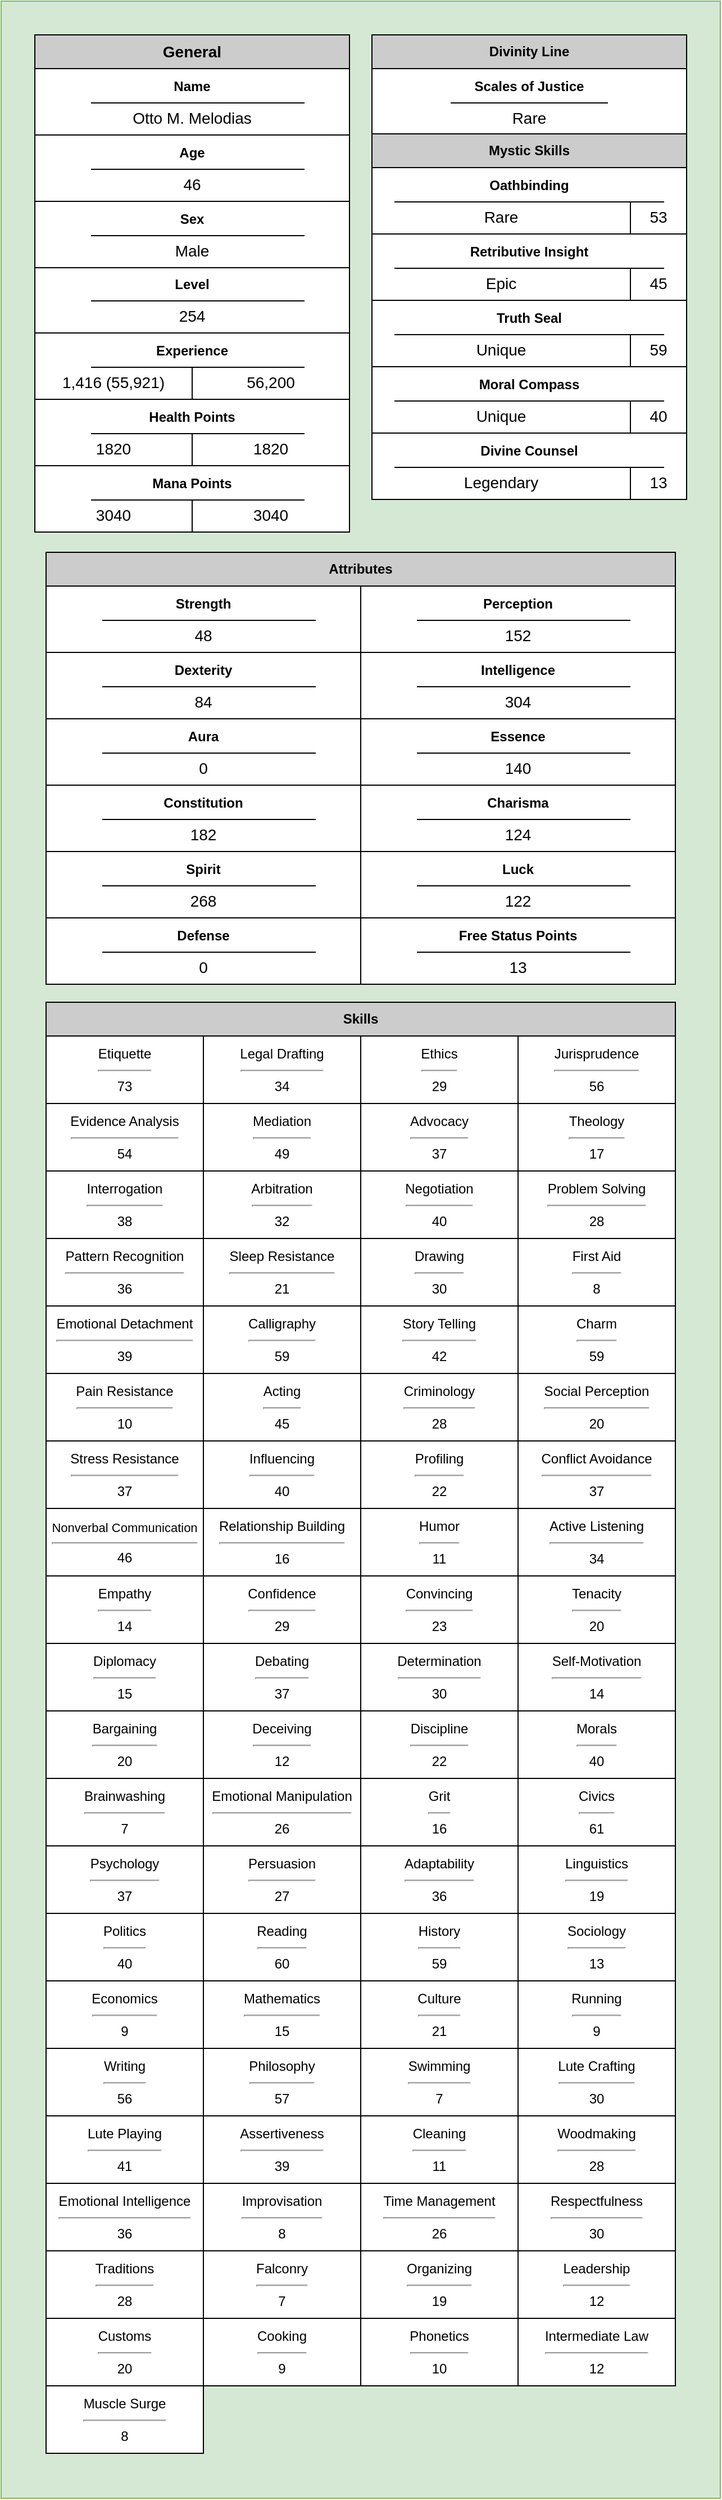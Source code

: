 <mxfile>
    <diagram name="Chapter_197_Otto" id="vyDlKF1bLINm5wJuJQlG">
        <mxGraphModel dx="808" dy="614" grid="1" gridSize="10" guides="1" tooltips="1" connect="1" arrows="1" fold="1" page="1" pageScale="1" pageWidth="827" pageHeight="1169" background="none" math="0" shadow="0">
            <root>
                <mxCell id="0"/>
                <mxCell id="1" parent="0"/>
                <mxCell id="cvKSAtzWg2OH9WG14mFE-227" value="" style="rounded=0;whiteSpace=wrap;html=1;fillColor=#FFFFFF;strokeColor=#82b366;" parent="1" vertex="1">
                    <mxGeometry x="40" y="40" width="640" height="2220" as="geometry"/>
                </mxCell>
                <mxCell id="7pUMp-ePgJumYKTbxFki-1" value="" style="rounded=0;whiteSpace=wrap;html=1;fillColor=#d5e8d4;strokeColor=#82b366;" parent="1" vertex="1">
                    <mxGeometry x="40" y="40" width="640" height="2220" as="geometry"/>
                </mxCell>
                <mxCell id="7pUMp-ePgJumYKTbxFki-2" value="&lt;b&gt;&lt;font style=&quot;font-size: 14px;&quot; color=&quot;#000000&quot;&gt;General&lt;/font&gt;&lt;/b&gt;" style="rounded=1;whiteSpace=wrap;html=1;fillColor=#CCCCCC;strokeColor=#000000;arcSize=0;" parent="1" vertex="1">
                    <mxGeometry x="70" y="70" width="280" height="30" as="geometry"/>
                </mxCell>
                <mxCell id="7pUMp-ePgJumYKTbxFki-8" value="&lt;b&gt;Attributes&lt;/b&gt;" style="rounded=1;whiteSpace=wrap;html=1;fillColor=#CCCCCC;strokeColor=#000000;fontColor=#000000;arcSize=0;" parent="1" vertex="1">
                    <mxGeometry x="80" y="530" width="560" height="30" as="geometry"/>
                </mxCell>
                <mxCell id="cvKSAtzWg2OH9WG14mFE-49" value="&lt;b&gt;&lt;font color=&quot;#000000&quot;&gt;Divinity Line&lt;/font&gt;&lt;/b&gt;" style="rounded=1;whiteSpace=wrap;html=1;fillColor=#CCCCCC;strokeColor=#000000;arcSize=0;" parent="1" vertex="1">
                    <mxGeometry x="370" y="70" width="280" height="30" as="geometry"/>
                </mxCell>
                <mxCell id="cvKSAtzWg2OH9WG14mFE-122" value="&lt;font style=&quot;font-size: 14px;&quot; color=&quot;#000000&quot;&gt;Otto M. Melodias&lt;/font&gt;" style="shape=partialRectangle;whiteSpace=wrap;html=1;bottom=1;right=1;left=1;top=0;fillColor=#FFFFFF;routingCenterX=-0.5;shadow=0;comic=0;strokeColor=#000000;fontSize=17;" parent="1" vertex="1">
                    <mxGeometry x="70" y="129" width="280" height="30" as="geometry"/>
                </mxCell>
                <mxCell id="cvKSAtzWg2OH9WG14mFE-123" value="&lt;font size=&quot;1&quot; style=&quot;&quot; color=&quot;#000000&quot;&gt;&lt;b style=&quot;font-size: 12px;&quot;&gt;Name&lt;/b&gt;&lt;/font&gt;" style="shape=partialRectangle;whiteSpace=wrap;html=1;bottom=1;right=1;left=1;top=0;fillColor=#FFFFFF;routingCenterX=-0.5;shadow=0;comic=0;strokeColor=#000000;fontSize=17;direction=west;" parent="1" vertex="1">
                    <mxGeometry x="70" y="100" width="280" height="30" as="geometry"/>
                </mxCell>
                <mxCell id="cvKSAtzWg2OH9WG14mFE-124" value="" style="line;strokeWidth=1;html=1;shadow=0;comic=0;strokeColor=#000000;fontSize=17;fillColor=#FFFFFF;" parent="1" vertex="1">
                    <mxGeometry x="120" y="130" width="190" height="1" as="geometry"/>
                </mxCell>
                <mxCell id="cvKSAtzWg2OH9WG14mFE-125" value="&lt;font style=&quot;font-size: 14px;&quot; color=&quot;#000000&quot;&gt;Rare&lt;/font&gt;" style="shape=partialRectangle;whiteSpace=wrap;html=1;bottom=1;right=1;left=1;top=0;fillColor=#FFFFFF;routingCenterX=-0.5;shadow=0;comic=0;strokeColor=#000000;fontSize=17;" parent="1" vertex="1">
                    <mxGeometry x="370" y="129" width="280" height="30" as="geometry"/>
                </mxCell>
                <mxCell id="cvKSAtzWg2OH9WG14mFE-126" value="&lt;font size=&quot;1&quot; style=&quot;&quot; color=&quot;#000000&quot;&gt;&lt;b style=&quot;font-size: 12px;&quot;&gt;Scales of Justice&lt;/b&gt;&lt;/font&gt;" style="shape=partialRectangle;whiteSpace=wrap;html=1;bottom=1;right=1;left=1;top=0;fillColor=#FFFFFF;routingCenterX=-0.5;shadow=0;comic=0;strokeColor=#000000;fontSize=17;direction=west;" parent="1" vertex="1">
                    <mxGeometry x="370" y="100" width="280" height="30" as="geometry"/>
                </mxCell>
                <mxCell id="cvKSAtzWg2OH9WG14mFE-127" value="" style="line;strokeWidth=1;html=1;shadow=0;comic=0;strokeColor=#000000;fontSize=17;fillColor=#FFFFFF;" parent="1" vertex="1">
                    <mxGeometry x="440" y="130" width="140" height="1" as="geometry"/>
                </mxCell>
                <mxCell id="cvKSAtzWg2OH9WG14mFE-128" value="&lt;font style=&quot;font-size: 14px;&quot; color=&quot;#000000&quot;&gt;254&lt;/font&gt;" style="shape=partialRectangle;whiteSpace=wrap;html=1;bottom=1;right=1;left=1;top=0;fillColor=#FFFFFF;routingCenterX=-0.5;shadow=0;comic=0;strokeColor=#000000;fontSize=17;" parent="1" vertex="1">
                    <mxGeometry x="70" y="305" width="280" height="30" as="geometry"/>
                </mxCell>
                <mxCell id="cvKSAtzWg2OH9WG14mFE-129" value="&lt;font size=&quot;1&quot; style=&quot;&quot; color=&quot;#000000&quot;&gt;&lt;b style=&quot;font-size: 12px;&quot;&gt;Level&lt;/b&gt;&lt;/font&gt;" style="shape=partialRectangle;whiteSpace=wrap;html=1;bottom=1;right=1;left=1;top=0;fillColor=#FFFFFF;routingCenterX=-0.5;shadow=0;comic=0;strokeColor=#000000;fontSize=17;direction=west;" parent="1" vertex="1">
                    <mxGeometry x="70" y="276" width="280" height="30" as="geometry"/>
                </mxCell>
                <mxCell id="cvKSAtzWg2OH9WG14mFE-130" value="" style="line;strokeWidth=1;html=1;shadow=0;comic=0;strokeColor=#000000;fontSize=17;fillColor=#FFFFFF;" parent="1" vertex="1">
                    <mxGeometry x="120" y="306" width="190" height="1" as="geometry"/>
                </mxCell>
                <mxCell id="cvKSAtzWg2OH9WG14mFE-136" value="56,200" style="shape=partialRectangle;whiteSpace=wrap;html=1;bottom=1;right=1;left=1;top=0;fillColor=#FFFFFF;routingCenterX=-0.5;shadow=0;comic=0;strokeColor=#000000;strokeWidth=1;fontSize=14;fontColor=#000000;" parent="1" vertex="1">
                    <mxGeometry x="210" y="364" width="140" height="30" as="geometry"/>
                </mxCell>
                <mxCell id="cvKSAtzWg2OH9WG14mFE-137" value="1,416 (55,921)" style="shape=partialRectangle;whiteSpace=wrap;html=1;bottom=1;right=1;left=1;top=0;fillColor=#FFFFFF;routingCenterX=-0.5;shadow=0;comic=0;strokeColor=#000000;strokeWidth=1;fontSize=14;fontColor=#000000;" parent="1" vertex="1">
                    <mxGeometry x="70" y="364" width="140" height="30" as="geometry"/>
                </mxCell>
                <mxCell id="cvKSAtzWg2OH9WG14mFE-133" value="" style="line;strokeWidth=1;html=1;shadow=0;comic=0;strokeColor=#000000;fontSize=17;fillColor=#FFFFFF;" parent="1" vertex="1">
                    <mxGeometry x="120" y="365" width="190" height="1" as="geometry"/>
                </mxCell>
                <mxCell id="cvKSAtzWg2OH9WG14mFE-132" value="&lt;font size=&quot;1&quot; style=&quot;&quot; color=&quot;#000000&quot;&gt;&lt;b style=&quot;font-size: 12px;&quot;&gt;Experience&lt;/b&gt;&lt;/font&gt;" style="shape=partialRectangle;whiteSpace=wrap;html=1;bottom=1;right=1;left=1;top=0;fillColor=#FFFFFF;routingCenterX=-0.5;shadow=0;comic=0;strokeColor=#000000;fontSize=17;direction=west;" parent="1" vertex="1">
                    <mxGeometry x="70" y="335" width="280" height="30" as="geometry"/>
                </mxCell>
                <mxCell id="cvKSAtzWg2OH9WG14mFE-139" value="1820" style="shape=partialRectangle;whiteSpace=wrap;html=1;bottom=1;right=1;left=1;top=0;fillColor=#FFFFFF;routingCenterX=-0.5;shadow=0;comic=0;strokeColor=#000000;strokeWidth=1;fontSize=14;fontColor=#000000;" parent="1" vertex="1">
                    <mxGeometry x="210" y="423" width="140" height="30" as="geometry"/>
                </mxCell>
                <mxCell id="cvKSAtzWg2OH9WG14mFE-140" value="1820" style="shape=partialRectangle;whiteSpace=wrap;html=1;bottom=1;right=1;left=1;top=0;fillColor=#FFFFFF;routingCenterX=-0.5;shadow=0;comic=0;strokeColor=#000000;strokeWidth=1;fontSize=14;fontColor=#000000;" parent="1" vertex="1">
                    <mxGeometry x="70" y="423" width="140" height="30" as="geometry"/>
                </mxCell>
                <mxCell id="cvKSAtzWg2OH9WG14mFE-141" value="" style="line;strokeWidth=1;html=1;shadow=0;comic=0;strokeColor=#000000;fontSize=17;fillColor=#FFFFFF;" parent="1" vertex="1">
                    <mxGeometry x="120" y="424" width="190" height="1" as="geometry"/>
                </mxCell>
                <mxCell id="cvKSAtzWg2OH9WG14mFE-142" value="&lt;font size=&quot;1&quot; style=&quot;&quot; color=&quot;#000000&quot;&gt;&lt;b style=&quot;font-size: 12px;&quot;&gt;Health Points&lt;/b&gt;&lt;/font&gt;" style="shape=partialRectangle;whiteSpace=wrap;html=1;bottom=1;right=1;left=1;top=0;fillColor=#FFFFFF;routingCenterX=-0.5;shadow=0;comic=0;strokeColor=#000000;fontSize=17;direction=west;" parent="1" vertex="1">
                    <mxGeometry x="70" y="394" width="280" height="30" as="geometry"/>
                </mxCell>
                <mxCell id="cvKSAtzWg2OH9WG14mFE-143" value="3040" style="shape=partialRectangle;whiteSpace=wrap;html=1;bottom=1;right=1;left=1;top=0;fillColor=#FFFFFF;routingCenterX=-0.5;shadow=0;comic=0;strokeColor=#000000;strokeWidth=1;fontSize=14;fontColor=#000000;" parent="1" vertex="1">
                    <mxGeometry x="210" y="482" width="140" height="30" as="geometry"/>
                </mxCell>
                <mxCell id="cvKSAtzWg2OH9WG14mFE-144" value="3040" style="shape=partialRectangle;whiteSpace=wrap;html=1;bottom=1;right=1;left=1;top=0;fillColor=#FFFFFF;routingCenterX=-0.5;shadow=0;comic=0;strokeColor=#000000;strokeWidth=1;fontSize=14;fontColor=#000000;" parent="1" vertex="1">
                    <mxGeometry x="70" y="482" width="140" height="30" as="geometry"/>
                </mxCell>
                <mxCell id="cvKSAtzWg2OH9WG14mFE-145" value="" style="line;strokeWidth=1;html=1;shadow=0;comic=0;strokeColor=#000000;fontSize=17;fillColor=#FFFFFF;" parent="1" vertex="1">
                    <mxGeometry x="120" y="483" width="190" height="1" as="geometry"/>
                </mxCell>
                <mxCell id="cvKSAtzWg2OH9WG14mFE-146" value="&lt;font size=&quot;1&quot; style=&quot;&quot; color=&quot;#000000&quot;&gt;&lt;b style=&quot;font-size: 12px;&quot;&gt;Mana Points&lt;/b&gt;&lt;/font&gt;" style="shape=partialRectangle;whiteSpace=wrap;html=1;bottom=1;right=1;left=1;top=0;fillColor=#FFFFFF;routingCenterX=-0.5;shadow=0;comic=0;strokeColor=#000000;fontSize=17;direction=west;" parent="1" vertex="1">
                    <mxGeometry x="70" y="453" width="280" height="30" as="geometry"/>
                </mxCell>
                <mxCell id="cvKSAtzWg2OH9WG14mFE-147" value="53" style="shape=partialRectangle;whiteSpace=wrap;html=1;bottom=1;right=1;left=1;top=0;fillColor=#FFFFFF;routingCenterX=-0.5;shadow=0;comic=0;strokeColor=#000000;strokeWidth=1;fontSize=14;fontColor=#000000;" parent="1" vertex="1">
                    <mxGeometry x="600" y="217" width="50" height="30" as="geometry"/>
                </mxCell>
                <mxCell id="cvKSAtzWg2OH9WG14mFE-148" value="Rare" style="shape=partialRectangle;whiteSpace=wrap;html=1;bottom=1;right=1;left=1;top=0;fillColor=#FFFFFF;routingCenterX=-0.5;shadow=0;comic=0;strokeColor=#000000;strokeWidth=1;fontSize=14;fontColor=#000000;" parent="1" vertex="1">
                    <mxGeometry x="370" y="217" width="230" height="30" as="geometry"/>
                </mxCell>
                <mxCell id="cvKSAtzWg2OH9WG14mFE-150" value="&lt;font size=&quot;1&quot; style=&quot;&quot; color=&quot;#000000&quot;&gt;&lt;b style=&quot;font-size: 12px;&quot;&gt;Oathbinding&lt;/b&gt;&lt;/font&gt;" style="shape=partialRectangle;whiteSpace=wrap;html=1;bottom=1;right=1;left=1;top=0;fillColor=#FFFFFF;routingCenterX=-0.5;shadow=0;comic=0;strokeColor=#000000;fontSize=17;direction=west;" parent="1" vertex="1">
                    <mxGeometry x="370" y="188" width="280" height="30" as="geometry"/>
                </mxCell>
                <mxCell id="cvKSAtzWg2OH9WG14mFE-149" value="" style="line;strokeWidth=1;html=1;shadow=0;comic=0;strokeColor=#000000;fontSize=17;fillColor=#FFFFFF;" parent="1" vertex="1">
                    <mxGeometry x="390" y="218" width="240" height="1" as="geometry"/>
                </mxCell>
                <mxCell id="cvKSAtzWg2OH9WG14mFE-152" value="45" style="shape=partialRectangle;whiteSpace=wrap;html=1;bottom=1;right=1;left=1;top=0;fillColor=#FFFFFF;routingCenterX=-0.5;shadow=0;comic=0;strokeColor=#000000;strokeWidth=1;fontSize=14;fontColor=#000000;" parent="1" vertex="1">
                    <mxGeometry x="600" y="276" width="50" height="30" as="geometry"/>
                </mxCell>
                <mxCell id="cvKSAtzWg2OH9WG14mFE-153" value="Epic" style="shape=partialRectangle;whiteSpace=wrap;html=1;bottom=1;right=1;left=1;top=0;fillColor=#FFFFFF;routingCenterX=-0.5;shadow=0;comic=0;strokeColor=#000000;strokeWidth=1;fontSize=14;fontColor=#000000;" parent="1" vertex="1">
                    <mxGeometry x="370" y="276" width="230" height="30" as="geometry"/>
                </mxCell>
                <mxCell id="cvKSAtzWg2OH9WG14mFE-155" value="&lt;font size=&quot;1&quot; style=&quot;&quot; color=&quot;#000000&quot;&gt;&lt;b style=&quot;font-size: 12px;&quot;&gt;Retributive Insight&lt;/b&gt;&lt;/font&gt;" style="shape=partialRectangle;whiteSpace=wrap;html=1;bottom=1;right=1;left=1;top=0;fillColor=#FFFFFF;routingCenterX=-0.5;shadow=0;comic=0;strokeColor=#000000;fontSize=17;direction=west;" parent="1" vertex="1">
                    <mxGeometry x="370" y="247" width="280" height="30" as="geometry"/>
                </mxCell>
                <mxCell id="cvKSAtzWg2OH9WG14mFE-156" value="" style="line;strokeWidth=1;html=1;shadow=0;comic=0;strokeColor=#000000;fontSize=17;fillColor=#FFFFFF;" parent="1" vertex="1">
                    <mxGeometry x="390" y="277" width="240" height="1" as="geometry"/>
                </mxCell>
                <mxCell id="cvKSAtzWg2OH9WG14mFE-157" value="59" style="shape=partialRectangle;whiteSpace=wrap;html=1;bottom=1;right=1;left=1;top=0;fillColor=#FFFFFF;routingCenterX=-0.5;shadow=0;comic=0;strokeColor=#000000;strokeWidth=1;fontSize=14;fontColor=#000000;" parent="1" vertex="1">
                    <mxGeometry x="600" y="335" width="50" height="30" as="geometry"/>
                </mxCell>
                <mxCell id="cvKSAtzWg2OH9WG14mFE-158" value="Unique" style="shape=partialRectangle;whiteSpace=wrap;html=1;bottom=1;right=1;left=1;top=0;fillColor=#FFFFFF;routingCenterX=-0.5;shadow=0;comic=0;strokeColor=#000000;strokeWidth=1;fontSize=14;fontColor=#000000;" parent="1" vertex="1">
                    <mxGeometry x="370" y="335" width="230" height="30" as="geometry"/>
                </mxCell>
                <mxCell id="cvKSAtzWg2OH9WG14mFE-160" value="&lt;font size=&quot;1&quot; style=&quot;&quot; color=&quot;#000000&quot;&gt;&lt;b style=&quot;font-size: 12px;&quot;&gt;Truth Seal&lt;/b&gt;&lt;/font&gt;" style="shape=partialRectangle;whiteSpace=wrap;html=1;bottom=1;right=1;left=1;top=0;fillColor=#FFFFFF;routingCenterX=-0.5;shadow=0;comic=0;strokeColor=#000000;fontSize=17;direction=west;" parent="1" vertex="1">
                    <mxGeometry x="370" y="306" width="280" height="30" as="geometry"/>
                </mxCell>
                <mxCell id="cvKSAtzWg2OH9WG14mFE-161" value="" style="line;strokeWidth=1;html=1;shadow=0;comic=0;strokeColor=#000000;fontSize=17;fillColor=#FFFFFF;" parent="1" vertex="1">
                    <mxGeometry x="390" y="336" width="240" height="1" as="geometry"/>
                </mxCell>
                <mxCell id="cvKSAtzWg2OH9WG14mFE-162" value="&lt;b&gt;&lt;font color=&quot;#000000&quot;&gt;Mystic Skills&lt;/font&gt;&lt;/b&gt;" style="rounded=1;whiteSpace=wrap;html=1;fillColor=#CCCCCC;strokeColor=#000000;arcSize=0;" parent="1" vertex="1">
                    <mxGeometry x="370" y="158" width="280" height="30" as="geometry"/>
                </mxCell>
                <mxCell id="cvKSAtzWg2OH9WG14mFE-163" value="&lt;font style=&quot;font-size: 14px;&quot; color=&quot;#000000&quot;&gt;48&lt;/font&gt;" style="shape=partialRectangle;whiteSpace=wrap;html=1;bottom=1;right=1;left=1;top=0;fillColor=#FFFFFF;routingCenterX=-0.5;shadow=0;comic=0;strokeColor=#000000;fontSize=17;" parent="1" vertex="1">
                    <mxGeometry x="80" y="589" width="280" height="30" as="geometry"/>
                </mxCell>
                <mxCell id="cvKSAtzWg2OH9WG14mFE-164" value="&lt;font size=&quot;1&quot; style=&quot;&quot; color=&quot;#000000&quot;&gt;&lt;b style=&quot;font-size: 12px;&quot;&gt;Strength&lt;/b&gt;&lt;/font&gt;" style="shape=partialRectangle;whiteSpace=wrap;html=1;bottom=1;right=1;left=1;top=0;fillColor=#FFFFFF;routingCenterX=-0.5;shadow=0;comic=0;strokeColor=#000000;fontSize=17;direction=west;" parent="1" vertex="1">
                    <mxGeometry x="80" y="560" width="280" height="30" as="geometry"/>
                </mxCell>
                <mxCell id="cvKSAtzWg2OH9WG14mFE-165" value="" style="line;strokeWidth=1;html=1;shadow=0;comic=0;strokeColor=#000000;fontSize=17;fillColor=#FFFFFF;" parent="1" vertex="1">
                    <mxGeometry x="130" y="590" width="190" height="1" as="geometry"/>
                </mxCell>
                <mxCell id="cvKSAtzWg2OH9WG14mFE-166" value="&lt;font style=&quot;font-size: 14px;&quot; color=&quot;#000000&quot;&gt;84&lt;/font&gt;" style="shape=partialRectangle;whiteSpace=wrap;html=1;bottom=1;right=1;left=1;top=0;fillColor=#FFFFFF;routingCenterX=-0.5;shadow=0;comic=0;strokeColor=#000000;fontSize=17;" parent="1" vertex="1">
                    <mxGeometry x="80" y="648" width="280" height="30" as="geometry"/>
                </mxCell>
                <mxCell id="cvKSAtzWg2OH9WG14mFE-167" value="&lt;font size=&quot;1&quot; style=&quot;&quot; color=&quot;#000000&quot;&gt;&lt;b style=&quot;font-size: 12px;&quot;&gt;Dexterity&lt;/b&gt;&lt;/font&gt;" style="shape=partialRectangle;whiteSpace=wrap;html=1;bottom=1;right=1;left=1;top=0;fillColor=#FFFFFF;routingCenterX=-0.5;shadow=0;comic=0;strokeColor=#000000;fontSize=17;direction=west;" parent="1" vertex="1">
                    <mxGeometry x="80" y="619" width="280" height="30" as="geometry"/>
                </mxCell>
                <mxCell id="cvKSAtzWg2OH9WG14mFE-168" value="" style="line;strokeWidth=1;html=1;shadow=0;comic=0;strokeColor=#000000;fontSize=17;fillColor=#FFFFFF;" parent="1" vertex="1">
                    <mxGeometry x="130" y="649" width="190" height="1" as="geometry"/>
                </mxCell>
                <mxCell id="cvKSAtzWg2OH9WG14mFE-174" value="&lt;font style=&quot;font-size: 14px;&quot; color=&quot;#000000&quot;&gt;0&lt;/font&gt;" style="shape=partialRectangle;whiteSpace=wrap;html=1;bottom=1;right=1;left=1;top=0;fillColor=#FFFFFF;routingCenterX=-0.5;shadow=0;comic=0;strokeColor=#000000;fontSize=17;" parent="1" vertex="1">
                    <mxGeometry x="80" y="707" width="280" height="30" as="geometry"/>
                </mxCell>
                <mxCell id="cvKSAtzWg2OH9WG14mFE-175" value="&lt;font size=&quot;1&quot; style=&quot;&quot; color=&quot;#000000&quot;&gt;&lt;b style=&quot;font-size: 12px;&quot;&gt;Aura&lt;/b&gt;&lt;/font&gt;" style="shape=partialRectangle;whiteSpace=wrap;html=1;bottom=1;right=1;left=1;top=0;fillColor=#FFFFFF;routingCenterX=-0.5;shadow=0;comic=0;strokeColor=#000000;fontSize=17;direction=west;" parent="1" vertex="1">
                    <mxGeometry x="80" y="678" width="280" height="30" as="geometry"/>
                </mxCell>
                <mxCell id="cvKSAtzWg2OH9WG14mFE-176" value="" style="line;strokeWidth=1;html=1;shadow=0;comic=0;strokeColor=#000000;fontSize=17;fillColor=#FFFFFF;" parent="1" vertex="1">
                    <mxGeometry x="130" y="708" width="190" height="1" as="geometry"/>
                </mxCell>
                <mxCell id="cvKSAtzWg2OH9WG14mFE-180" value="&lt;font style=&quot;font-size: 14px;&quot; color=&quot;#000000&quot;&gt;152&lt;/font&gt;" style="shape=partialRectangle;whiteSpace=wrap;html=1;bottom=1;right=1;left=1;top=0;fillColor=#FFFFFF;routingCenterX=-0.5;shadow=0;comic=0;strokeColor=#000000;fontSize=17;" parent="1" vertex="1">
                    <mxGeometry x="360" y="589" width="280" height="30" as="geometry"/>
                </mxCell>
                <mxCell id="cvKSAtzWg2OH9WG14mFE-181" value="&lt;font size=&quot;1&quot; style=&quot;&quot; color=&quot;#000000&quot;&gt;&lt;b style=&quot;font-size: 12px;&quot;&gt;Perception&lt;/b&gt;&lt;/font&gt;" style="shape=partialRectangle;whiteSpace=wrap;html=1;bottom=1;right=1;left=1;top=0;fillColor=#FFFFFF;routingCenterX=-0.5;shadow=0;comic=0;strokeColor=#000000;fontSize=17;direction=west;gradientColor=none;gradientDirection=west;" parent="1" vertex="1">
                    <mxGeometry x="360" y="560" width="280" height="30" as="geometry"/>
                </mxCell>
                <mxCell id="cvKSAtzWg2OH9WG14mFE-182" value="" style="line;strokeWidth=1;html=1;shadow=0;comic=0;strokeColor=#000000;fontSize=17;fillColor=#FFFFFF;" parent="1" vertex="1">
                    <mxGeometry x="410" y="590" width="190" height="1" as="geometry"/>
                </mxCell>
                <mxCell id="cvKSAtzWg2OH9WG14mFE-183" value="&lt;font style=&quot;font-size: 14px;&quot; color=&quot;#000000&quot;&gt;304&lt;/font&gt;" style="shape=partialRectangle;whiteSpace=wrap;html=1;bottom=1;right=1;left=1;top=0;fillColor=#FFFFFF;routingCenterX=-0.5;shadow=0;comic=0;strokeColor=#000000;fontSize=17;" parent="1" vertex="1">
                    <mxGeometry x="360" y="648" width="280" height="30" as="geometry"/>
                </mxCell>
                <mxCell id="cvKSAtzWg2OH9WG14mFE-184" value="&lt;font size=&quot;1&quot; style=&quot;&quot; color=&quot;#000000&quot;&gt;&lt;b style=&quot;font-size: 12px;&quot;&gt;Intelligence&lt;/b&gt;&lt;/font&gt;" style="shape=partialRectangle;whiteSpace=wrap;html=1;bottom=1;right=1;left=1;top=0;fillColor=#FFFFFF;routingCenterX=-0.5;shadow=0;comic=0;strokeColor=#000000;fontSize=17;direction=west;" parent="1" vertex="1">
                    <mxGeometry x="360" y="619" width="280" height="30" as="geometry"/>
                </mxCell>
                <mxCell id="cvKSAtzWg2OH9WG14mFE-185" value="" style="line;strokeWidth=1;html=1;shadow=0;comic=0;strokeColor=#000000;fontSize=17;fillColor=#FFFFFF;" parent="1" vertex="1">
                    <mxGeometry x="410" y="649" width="190" height="1" as="geometry"/>
                </mxCell>
                <mxCell id="cvKSAtzWg2OH9WG14mFE-186" value="&lt;font style=&quot;font-size: 14px;&quot; color=&quot;#000000&quot;&gt;140&lt;/font&gt;" style="shape=partialRectangle;whiteSpace=wrap;html=1;bottom=1;right=1;left=1;top=0;fillColor=#FFFFFF;routingCenterX=-0.5;shadow=0;comic=0;strokeColor=#000000;fontSize=17;" parent="1" vertex="1">
                    <mxGeometry x="360" y="707" width="280" height="30" as="geometry"/>
                </mxCell>
                <mxCell id="cvKSAtzWg2OH9WG14mFE-187" value="&lt;font size=&quot;1&quot; style=&quot;&quot; color=&quot;#000000&quot;&gt;&lt;b style=&quot;font-size: 12px;&quot;&gt;Essence&lt;/b&gt;&lt;/font&gt;" style="shape=partialRectangle;whiteSpace=wrap;html=1;bottom=1;right=1;left=1;top=0;fillColor=#FFFFFF;routingCenterX=-0.5;shadow=0;comic=0;strokeColor=#000000;fontSize=17;direction=west;" parent="1" vertex="1">
                    <mxGeometry x="360" y="678" width="280" height="30" as="geometry"/>
                </mxCell>
                <mxCell id="cvKSAtzWg2OH9WG14mFE-188" value="" style="line;strokeWidth=1;html=1;shadow=0;comic=0;strokeColor=#000000;fontSize=17;fillColor=#FFFFFF;" parent="1" vertex="1">
                    <mxGeometry x="410" y="708" width="190" height="1" as="geometry"/>
                </mxCell>
                <mxCell id="cvKSAtzWg2OH9WG14mFE-189" value="&lt;font style=&quot;font-size: 14px;&quot; color=&quot;#000000&quot;&gt;182&lt;/font&gt;" style="shape=partialRectangle;whiteSpace=wrap;html=1;bottom=1;right=1;left=1;top=0;fillColor=#FFFFFF;routingCenterX=-0.5;shadow=0;comic=0;strokeColor=#000000;fontSize=17;" parent="1" vertex="1">
                    <mxGeometry x="80" y="766" width="280" height="30" as="geometry"/>
                </mxCell>
                <mxCell id="cvKSAtzWg2OH9WG14mFE-190" value="&lt;font size=&quot;1&quot; style=&quot;&quot; color=&quot;#000000&quot;&gt;&lt;b style=&quot;font-size: 12px;&quot;&gt;Constitution&lt;/b&gt;&lt;/font&gt;" style="shape=partialRectangle;whiteSpace=wrap;html=1;bottom=1;right=1;left=1;top=0;fillColor=#FFFFFF;routingCenterX=-0.5;shadow=0;comic=0;strokeColor=#000000;fontSize=17;direction=west;" parent="1" vertex="1">
                    <mxGeometry x="80" y="737" width="280" height="30" as="geometry"/>
                </mxCell>
                <mxCell id="cvKSAtzWg2OH9WG14mFE-191" value="" style="line;strokeWidth=1;html=1;shadow=0;comic=0;strokeColor=#000000;fontSize=17;fillColor=#FFFFFF;" parent="1" vertex="1">
                    <mxGeometry x="130" y="767" width="190" height="1" as="geometry"/>
                </mxCell>
                <mxCell id="cvKSAtzWg2OH9WG14mFE-193" value="&lt;font style=&quot;font-size: 14px;&quot; color=&quot;#000000&quot;&gt;268&lt;/font&gt;" style="shape=partialRectangle;whiteSpace=wrap;html=1;bottom=1;right=1;left=1;top=0;fillColor=#FFFFFF;routingCenterX=-0.5;shadow=0;comic=0;strokeColor=#000000;fontSize=17;" parent="1" vertex="1">
                    <mxGeometry x="80" y="825" width="280" height="30" as="geometry"/>
                </mxCell>
                <mxCell id="cvKSAtzWg2OH9WG14mFE-194" value="&lt;font size=&quot;1&quot; style=&quot;&quot; color=&quot;#000000&quot;&gt;&lt;b style=&quot;font-size: 12px;&quot;&gt;Spirit&lt;/b&gt;&lt;/font&gt;" style="shape=partialRectangle;whiteSpace=wrap;html=1;bottom=1;right=1;left=1;top=0;fillColor=#FFFFFF;routingCenterX=-0.5;shadow=0;comic=0;strokeColor=#000000;fontSize=17;direction=west;" parent="1" vertex="1">
                    <mxGeometry x="80" y="796" width="280" height="30" as="geometry"/>
                </mxCell>
                <mxCell id="cvKSAtzWg2OH9WG14mFE-195" value="" style="line;strokeWidth=1;html=1;shadow=0;comic=0;strokeColor=#000000;fontSize=17;fillColor=#FFFFFF;" parent="1" vertex="1">
                    <mxGeometry x="130" y="826" width="190" height="1" as="geometry"/>
                </mxCell>
                <mxCell id="cvKSAtzWg2OH9WG14mFE-196" value="&lt;font style=&quot;font-size: 14px;&quot; color=&quot;#000000&quot;&gt;0&lt;/font&gt;" style="shape=partialRectangle;whiteSpace=wrap;html=1;bottom=1;right=1;left=1;top=0;fillColor=#FFFFFF;routingCenterX=-0.5;shadow=0;comic=0;strokeColor=#000000;fontSize=17;" parent="1" vertex="1">
                    <mxGeometry x="80" y="884" width="280" height="30" as="geometry"/>
                </mxCell>
                <mxCell id="cvKSAtzWg2OH9WG14mFE-197" value="&lt;font size=&quot;1&quot; style=&quot;&quot; color=&quot;#000000&quot;&gt;&lt;b style=&quot;font-size: 12px;&quot;&gt;Defense&lt;/b&gt;&lt;/font&gt;" style="shape=partialRectangle;whiteSpace=wrap;html=1;bottom=1;right=1;left=1;top=0;fillColor=#FFFFFF;routingCenterX=-0.5;shadow=0;comic=0;strokeColor=#000000;fontSize=17;direction=west;" parent="1" vertex="1">
                    <mxGeometry x="80" y="855" width="280" height="30" as="geometry"/>
                </mxCell>
                <mxCell id="cvKSAtzWg2OH9WG14mFE-198" value="" style="line;strokeWidth=1;html=1;shadow=0;comic=0;strokeColor=#000000;fontSize=17;fillColor=#FFFFFF;" parent="1" vertex="1">
                    <mxGeometry x="130" y="885" width="190" height="1" as="geometry"/>
                </mxCell>
                <mxCell id="cvKSAtzWg2OH9WG14mFE-202" value="&lt;font style=&quot;font-size: 14px;&quot; color=&quot;#000000&quot;&gt;124&lt;/font&gt;" style="shape=partialRectangle;whiteSpace=wrap;html=1;bottom=1;right=1;left=1;top=0;fillColor=#FFFFFF;routingCenterX=-0.5;shadow=0;comic=0;strokeColor=#000000;fontSize=17;" parent="1" vertex="1">
                    <mxGeometry x="360" y="766" width="280" height="30" as="geometry"/>
                </mxCell>
                <mxCell id="cvKSAtzWg2OH9WG14mFE-203" value="&lt;font size=&quot;1&quot; style=&quot;&quot; color=&quot;#000000&quot;&gt;&lt;b style=&quot;font-size: 12px;&quot;&gt;Charisma&lt;/b&gt;&lt;/font&gt;" style="shape=partialRectangle;whiteSpace=wrap;html=1;bottom=1;right=1;left=1;top=0;fillColor=#FFFFFF;routingCenterX=-0.5;shadow=0;comic=0;strokeColor=#000000;fontSize=17;direction=west;" parent="1" vertex="1">
                    <mxGeometry x="360" y="737" width="280" height="30" as="geometry"/>
                </mxCell>
                <mxCell id="cvKSAtzWg2OH9WG14mFE-204" value="" style="line;strokeWidth=1;html=1;shadow=0;comic=0;strokeColor=#000000;fontSize=17;fillColor=#FFFFFF;" parent="1" vertex="1">
                    <mxGeometry x="410" y="767" width="190" height="1" as="geometry"/>
                </mxCell>
                <mxCell id="cvKSAtzWg2OH9WG14mFE-205" value="&lt;font style=&quot;font-size: 14px;&quot; color=&quot;#000000&quot;&gt;122&lt;/font&gt;" style="shape=partialRectangle;whiteSpace=wrap;html=1;bottom=1;right=1;left=1;top=0;fillColor=#FFFFFF;routingCenterX=-0.5;shadow=0;comic=0;strokeColor=#000000;fontSize=17;" parent="1" vertex="1">
                    <mxGeometry x="360" y="825" width="280" height="30" as="geometry"/>
                </mxCell>
                <mxCell id="cvKSAtzWg2OH9WG14mFE-206" value="&lt;font size=&quot;1&quot; style=&quot;&quot; color=&quot;#000000&quot;&gt;&lt;b style=&quot;font-size: 12px;&quot;&gt;Luck&lt;/b&gt;&lt;/font&gt;" style="shape=partialRectangle;whiteSpace=wrap;html=1;bottom=1;right=1;left=1;top=0;fillColor=#FFFFFF;routingCenterX=-0.5;shadow=0;comic=0;strokeColor=#000000;fontSize=17;direction=west;" parent="1" vertex="1">
                    <mxGeometry x="360" y="796" width="280" height="30" as="geometry"/>
                </mxCell>
                <mxCell id="cvKSAtzWg2OH9WG14mFE-207" value="" style="line;strokeWidth=1;html=1;shadow=0;comic=0;strokeColor=#000000;fontSize=17;fillColor=#FFFFFF;" parent="1" vertex="1">
                    <mxGeometry x="410" y="826" width="190" height="1" as="geometry"/>
                </mxCell>
                <mxCell id="cvKSAtzWg2OH9WG14mFE-211" value="&lt;font style=&quot;font-size: 14px;&quot; color=&quot;#000000&quot;&gt;13&lt;/font&gt;" style="shape=partialRectangle;whiteSpace=wrap;html=1;bottom=1;right=1;left=1;top=0;fillColor=#FFFFFF;routingCenterX=-0.5;shadow=0;comic=0;strokeColor=#000000;fontSize=17;" parent="1" vertex="1">
                    <mxGeometry x="360" y="884" width="280" height="30" as="geometry"/>
                </mxCell>
                <mxCell id="cvKSAtzWg2OH9WG14mFE-212" value="&lt;font size=&quot;1&quot; style=&quot;&quot; color=&quot;#000000&quot;&gt;&lt;b style=&quot;font-size: 12px;&quot;&gt;Free Status Points&lt;/b&gt;&lt;/font&gt;" style="shape=partialRectangle;whiteSpace=wrap;html=1;bottom=1;right=1;left=1;top=0;fillColor=#FFFFFF;routingCenterX=-0.5;shadow=0;comic=0;strokeColor=#000000;fontSize=17;direction=west;" parent="1" vertex="1">
                    <mxGeometry x="360" y="855" width="280" height="30" as="geometry"/>
                </mxCell>
                <mxCell id="cvKSAtzWg2OH9WG14mFE-213" value="" style="line;strokeWidth=1;html=1;shadow=0;comic=0;strokeColor=#000000;fontSize=17;fillColor=#FFFFFF;" parent="1" vertex="1">
                    <mxGeometry x="410" y="885" width="190" height="1" as="geometry"/>
                </mxCell>
                <mxCell id="cvKSAtzWg2OH9WG14mFE-214" value="&lt;b&gt;Skills&lt;/b&gt;" style="rounded=1;whiteSpace=wrap;html=1;fillColor=#CCCCCC;strokeColor=#000000;fontColor=#000000;arcSize=0;" parent="1" vertex="1">
                    <mxGeometry x="80" y="930" width="560" height="30" as="geometry"/>
                </mxCell>
                <mxCell id="25" value="40" style="shape=partialRectangle;whiteSpace=wrap;html=1;bottom=1;right=1;left=1;top=0;fillColor=#FFFFFF;routingCenterX=-0.5;shadow=0;comic=0;strokeColor=#000000;strokeWidth=1;fontSize=14;fontColor=#000000;" parent="1" vertex="1">
                    <mxGeometry x="600" y="394" width="50" height="30" as="geometry"/>
                </mxCell>
                <mxCell id="26" value="Unique" style="shape=partialRectangle;whiteSpace=wrap;html=1;bottom=1;right=1;left=1;top=0;fillColor=#FFFFFF;routingCenterX=-0.5;shadow=0;comic=0;strokeColor=#000000;strokeWidth=1;fontSize=14;fontColor=#000000;" parent="1" vertex="1">
                    <mxGeometry x="370" y="394" width="230" height="30" as="geometry"/>
                </mxCell>
                <mxCell id="28" value="&lt;font size=&quot;1&quot; style=&quot;&quot; color=&quot;#000000&quot;&gt;&lt;b style=&quot;font-size: 12px;&quot;&gt;Moral Compass&lt;/b&gt;&lt;/font&gt;" style="shape=partialRectangle;whiteSpace=wrap;html=1;bottom=1;right=1;left=1;top=0;fillColor=#FFFFFF;routingCenterX=-0.5;shadow=0;comic=0;strokeColor=#000000;fontSize=17;direction=west;" parent="1" vertex="1">
                    <mxGeometry x="370" y="365" width="280" height="30" as="geometry"/>
                </mxCell>
                <mxCell id="29" value="" style="line;strokeWidth=1;html=1;shadow=0;comic=0;strokeColor=#000000;fontSize=17;fillColor=#FFFFFF;" parent="1" vertex="1">
                    <mxGeometry x="390" y="395" width="240" height="1" as="geometry"/>
                </mxCell>
                <mxCell id="30" value="13" style="shape=partialRectangle;whiteSpace=wrap;html=1;bottom=1;right=1;left=1;top=0;fillColor=#FFFFFF;routingCenterX=-0.5;shadow=0;comic=0;strokeColor=#000000;strokeWidth=1;fontSize=14;fontColor=#000000;" parent="1" vertex="1">
                    <mxGeometry x="600" y="453" width="50" height="30" as="geometry"/>
                </mxCell>
                <mxCell id="31" value="Legendary" style="shape=partialRectangle;whiteSpace=wrap;html=1;bottom=1;right=1;left=1;top=0;fillColor=#FFFFFF;routingCenterX=-0.5;shadow=0;comic=0;strokeColor=#000000;strokeWidth=1;fontSize=14;fontColor=#000000;" parent="1" vertex="1">
                    <mxGeometry x="370" y="453" width="230" height="30" as="geometry"/>
                </mxCell>
                <mxCell id="33" value="&lt;font size=&quot;1&quot; style=&quot;&quot; color=&quot;#000000&quot;&gt;&lt;b style=&quot;font-size: 12px;&quot;&gt;Divine Counsel&lt;/b&gt;&lt;/font&gt;" style="shape=partialRectangle;whiteSpace=wrap;html=1;bottom=1;right=1;left=1;top=0;fillColor=#FFFFFF;routingCenterX=-0.5;shadow=0;comic=0;strokeColor=#000000;fontSize=17;direction=west;" parent="1" vertex="1">
                    <mxGeometry x="370" y="424" width="280" height="30" as="geometry"/>
                </mxCell>
                <mxCell id="34" value="" style="line;strokeWidth=1;html=1;shadow=0;comic=0;strokeColor=#000000;fontSize=17;fillColor=#FFFFFF;" parent="1" vertex="1">
                    <mxGeometry x="390" y="454" width="240" height="1" as="geometry"/>
                </mxCell>
                <mxCell id="35" value="&lt;font style=&quot;font-size: 14px;&quot; color=&quot;#000000&quot;&gt;46&lt;/font&gt;" style="shape=partialRectangle;whiteSpace=wrap;html=1;bottom=1;right=1;left=1;top=0;fillColor=#FFFFFF;routingCenterX=-0.5;shadow=0;comic=0;strokeColor=#000000;fontSize=17;" parent="1" vertex="1">
                    <mxGeometry x="70" y="188" width="280" height="30" as="geometry"/>
                </mxCell>
                <mxCell id="36" value="&lt;font size=&quot;1&quot; style=&quot;&quot; color=&quot;#000000&quot;&gt;&lt;b style=&quot;font-size: 12px;&quot;&gt;Age&lt;/b&gt;&lt;/font&gt;" style="shape=partialRectangle;whiteSpace=wrap;html=1;bottom=1;right=1;left=1;top=0;fillColor=#FFFFFF;routingCenterX=-0.5;shadow=0;comic=0;strokeColor=#000000;fontSize=17;direction=west;" parent="1" vertex="1">
                    <mxGeometry x="70" y="159" width="280" height="30" as="geometry"/>
                </mxCell>
                <mxCell id="37" value="" style="line;strokeWidth=1;html=1;shadow=0;comic=0;strokeColor=#000000;fontSize=17;fillColor=#FFFFFF;" parent="1" vertex="1">
                    <mxGeometry x="120" y="189" width="190" height="1" as="geometry"/>
                </mxCell>
                <mxCell id="38" value="&lt;font style=&quot;font-size: 14px;&quot; color=&quot;#000000&quot;&gt;Male&lt;/font&gt;" style="shape=partialRectangle;whiteSpace=wrap;html=1;bottom=1;right=1;left=1;top=0;fillColor=#FFFFFF;routingCenterX=-0.5;shadow=0;comic=0;strokeColor=#000000;fontSize=17;" parent="1" vertex="1">
                    <mxGeometry x="70" y="247" width="280" height="30" as="geometry"/>
                </mxCell>
                <mxCell id="39" value="&lt;font size=&quot;1&quot; style=&quot;&quot; color=&quot;#000000&quot;&gt;&lt;b style=&quot;font-size: 12px;&quot;&gt;Sex&lt;/b&gt;&lt;/font&gt;" style="shape=partialRectangle;whiteSpace=wrap;html=1;bottom=1;right=1;left=1;top=0;fillColor=#FFFFFF;routingCenterX=-0.5;shadow=0;comic=0;strokeColor=#000000;fontSize=17;direction=west;" parent="1" vertex="1">
                    <mxGeometry x="70" y="218" width="280" height="30" as="geometry"/>
                </mxCell>
                <mxCell id="40" value="" style="line;strokeWidth=1;html=1;shadow=0;comic=0;strokeColor=#000000;fontSize=17;fillColor=#FFFFFF;" parent="1" vertex="1">
                    <mxGeometry x="120" y="248" width="190" height="1" as="geometry"/>
                </mxCell>
                <UserObject label="%Skill%&lt;hr&gt;%Level%" Skill="Etiquette" Level="73" Experience="2701" placeholders="1" id="525">
                    <mxCell style="shape=partialRectangle;whiteSpace=wrap;html=1;shadow=0;comic=0;pointerEvents=1;strokeColor=#000000;strokeWidth=1;fontFamily=Helvetica;fontSize=12;fillColor=#FFFFFF;fontColor=#000000;sketch=0;" parent="1" vertex="1">
                        <mxGeometry x="80" y="960" width="140" height="60" as="geometry"/>
                    </mxCell>
                </UserObject>
                <UserObject label="%Skill%&lt;hr&gt;%Level%" Skill="Evidence Analysis" Level="54" Experience="1485" placeholders="1" id="526">
                    <mxCell style="shape=partialRectangle;whiteSpace=wrap;html=1;shadow=0;comic=0;pointerEvents=1;strokeColor=#000000;strokeWidth=1;fontFamily=Helvetica;fontSize=12;fillColor=#FFFFFF;fontColor=#000000;sketch=0;" parent="1" vertex="1">
                        <mxGeometry x="80" y="1020" width="140" height="60" as="geometry"/>
                    </mxCell>
                </UserObject>
                <UserObject label="%Skill%&lt;hr&gt;%Level%" Skill="Interrogation" Level="38" Experience="741" placeholders="1" id="527">
                    <mxCell style="shape=partialRectangle;whiteSpace=wrap;html=1;shadow=0;comic=0;pointerEvents=1;strokeColor=#000000;strokeWidth=1;fontFamily=Helvetica;fontSize=12;fillColor=#FFFFFF;fontColor=#000000;sketch=0;" parent="1" vertex="1">
                        <mxGeometry x="80" y="1080" width="140" height="60" as="geometry"/>
                    </mxCell>
                </UserObject>
                <UserObject label="%Skill%&lt;hr&gt;%Level%" Skill="Legal Drafting" Level="34" Experience="595" placeholders="1" id="528">
                    <mxCell style="shape=partialRectangle;whiteSpace=wrap;html=1;shadow=0;comic=0;pointerEvents=1;strokeColor=#000000;strokeWidth=1;fontFamily=Helvetica;fontSize=12;fillColor=#FFFFFF;fontColor=#000000;sketch=0;" parent="1" vertex="1">
                        <mxGeometry x="220" y="960" width="140" height="60" as="geometry"/>
                    </mxCell>
                </UserObject>
                <UserObject label="%Skill%&lt;hr&gt;%Level%" Skill="Mediation" Level="49" Experience="1225" placeholders="1" id="529">
                    <mxCell style="shape=partialRectangle;whiteSpace=wrap;html=1;shadow=0;comic=0;pointerEvents=1;strokeColor=#000000;strokeWidth=1;fontFamily=Helvetica;fontSize=12;fillColor=#FFFFFF;fontColor=#000000;sketch=0;" parent="1" vertex="1">
                        <mxGeometry x="220" y="1020" width="140" height="60" as="geometry"/>
                    </mxCell>
                </UserObject>
                <UserObject label="%Skill%&lt;hr&gt;%Level%" Skill="Arbitration" Level="32" Experience="528" placeholders="1" id="530">
                    <mxCell style="shape=partialRectangle;whiteSpace=wrap;html=1;shadow=0;comic=0;pointerEvents=1;strokeColor=#000000;strokeWidth=1;fontFamily=Helvetica;fontSize=12;fillColor=#FFFFFF;fontColor=#000000;sketch=0;" parent="1" vertex="1">
                        <mxGeometry x="220" y="1080" width="140" height="60" as="geometry"/>
                    </mxCell>
                </UserObject>
                <UserObject label="%Skill%&lt;hr&gt;%Level%" Skill="Ethics" Level="29" Experience="435" placeholders="1" id="531">
                    <mxCell style="shape=partialRectangle;whiteSpace=wrap;html=1;shadow=0;comic=0;pointerEvents=1;strokeColor=#000000;strokeWidth=1;fontFamily=Helvetica;fontSize=12;fillColor=#FFFFFF;fontColor=#000000;sketch=0;" parent="1" vertex="1">
                        <mxGeometry x="360" y="960" width="140" height="60" as="geometry"/>
                    </mxCell>
                </UserObject>
                <UserObject label="%Skill%&lt;hr&gt;%Level%" Skill="Advocacy" Level="37" Experience="703" placeholders="1" id="532">
                    <mxCell style="shape=partialRectangle;whiteSpace=wrap;html=1;shadow=0;comic=0;pointerEvents=1;strokeColor=#000000;strokeWidth=1;fontFamily=Helvetica;fontSize=12;fillColor=#FFFFFF;fontColor=#000000;sketch=0;" parent="1" vertex="1">
                        <mxGeometry x="360" y="1020" width="140" height="60" as="geometry"/>
                    </mxCell>
                </UserObject>
                <UserObject label="%Skill%&lt;hr&gt;%Level%" Skill="Negotiation" Level="40" Experience="820" placeholders="1" id="533">
                    <mxCell style="shape=partialRectangle;whiteSpace=wrap;html=1;shadow=0;comic=0;pointerEvents=1;strokeColor=#000000;strokeWidth=1;fontFamily=Helvetica;fontSize=12;fillColor=#FFFFFF;fontColor=#000000;sketch=0;" parent="1" vertex="1">
                        <mxGeometry x="360" y="1080" width="140" height="60" as="geometry"/>
                    </mxCell>
                </UserObject>
                <UserObject label="%Skill%&lt;hr&gt;%Level%" Skill="Jurisprudence" Level="56" Experience="1596" placeholders="1" id="534">
                    <mxCell style="shape=partialRectangle;whiteSpace=wrap;html=1;shadow=0;comic=0;pointerEvents=1;strokeColor=#000000;strokeWidth=1;fontFamily=Helvetica;fontSize=12;fillColor=#FFFFFF;fontColor=#000000;sketch=0;" parent="1" vertex="1">
                        <mxGeometry x="500" y="960" width="140" height="60" as="geometry"/>
                    </mxCell>
                </UserObject>
                <UserObject label="%Skill%&lt;hr&gt;%Level%" Skill="Theology" Level="17" Experience="153" placeholders="1" id="535">
                    <mxCell style="shape=partialRectangle;whiteSpace=wrap;html=1;shadow=0;comic=0;pointerEvents=1;strokeColor=#000000;strokeWidth=1;fontFamily=Helvetica;fontSize=12;fillColor=#FFFFFF;fontColor=#000000;sketch=0;" parent="1" vertex="1">
                        <mxGeometry x="500" y="1020" width="140" height="60" as="geometry"/>
                    </mxCell>
                </UserObject>
                <UserObject label="%Skill%&lt;hr&gt;%Level%" Skill="Problem Solving" Level="28" Experience="406" placeholders="1" id="536">
                    <mxCell style="shape=partialRectangle;whiteSpace=wrap;html=1;shadow=0;comic=0;pointerEvents=1;strokeColor=#000000;strokeWidth=1;fontFamily=Helvetica;fontSize=12;fillColor=#FFFFFF;fontColor=#000000;sketch=0;" parent="1" vertex="1">
                        <mxGeometry x="500" y="1080" width="140" height="60" as="geometry"/>
                    </mxCell>
                </UserObject>
                <UserObject label="%Skill%&lt;hr&gt;%Level%" Skill="Pattern Recognition" Level="36" Experience="666" placeholders="1" id="537">
                    <mxCell style="shape=partialRectangle;whiteSpace=wrap;html=1;shadow=0;comic=0;pointerEvents=1;strokeColor=#000000;strokeWidth=1;fontFamily=Helvetica;fontSize=12;fillColor=#FFFFFF;fontColor=#000000;sketch=0;" parent="1" vertex="1">
                        <mxGeometry x="80" y="1140" width="140" height="60" as="geometry"/>
                    </mxCell>
                </UserObject>
                <UserObject label="%Skill%&lt;hr&gt;%Level%" Skill="Emotional Detachment" Level="39" Experience="780" placeholders="1" id="538">
                    <mxCell style="shape=partialRectangle;whiteSpace=wrap;html=1;shadow=0;comic=0;pointerEvents=1;strokeColor=#000000;strokeWidth=1;fontFamily=Helvetica;fontSize=12;fillColor=#FFFFFF;fontColor=#000000;sketch=0;" parent="1" vertex="1">
                        <mxGeometry x="80" y="1200" width="140" height="60" as="geometry"/>
                    </mxCell>
                </UserObject>
                <UserObject label="%Skill%&lt;hr&gt;%Level%" Skill="Pain Resistance" Level="10" Experience="55" placeholders="1" id="539">
                    <mxCell style="shape=partialRectangle;whiteSpace=wrap;html=1;shadow=0;comic=0;pointerEvents=1;strokeColor=#000000;strokeWidth=1;fontFamily=Helvetica;fontSize=12;fillColor=#FFFFFF;fontColor=#000000;sketch=0;" parent="1" vertex="1">
                        <mxGeometry x="80" y="1260" width="140" height="60" as="geometry"/>
                    </mxCell>
                </UserObject>
                <UserObject label="%Skill%&lt;hr&gt;%Level%" Skill="Stress Resistance" Level="37" Experience="703" placeholders="1" id="540">
                    <mxCell style="shape=partialRectangle;whiteSpace=wrap;html=1;shadow=0;comic=0;pointerEvents=1;strokeColor=#000000;strokeWidth=1;fontFamily=Helvetica;fontSize=12;fillColor=#FFFFFF;fontColor=#000000;sketch=0;" parent="1" vertex="1">
                        <mxGeometry x="80" y="1320" width="140" height="60" as="geometry"/>
                    </mxCell>
                </UserObject>
                <UserObject label="%Skill%&lt;hr&gt;%Level%" Skill="Sleep Resistance" Level="21" Experience="231" placeholders="1" id="541">
                    <mxCell style="shape=partialRectangle;whiteSpace=wrap;html=1;shadow=0;comic=0;pointerEvents=1;strokeColor=#000000;strokeWidth=1;fontFamily=Helvetica;fontSize=12;fillColor=#FFFFFF;fontColor=#000000;sketch=0;" parent="1" vertex="1">
                        <mxGeometry x="220" y="1140" width="140" height="60" as="geometry"/>
                    </mxCell>
                </UserObject>
                <UserObject label="%Skill%&lt;hr&gt;%Level%" Skill="Calligraphy" Level="59" Experience="1770" placeholders="1" id="542">
                    <mxCell style="shape=partialRectangle;whiteSpace=wrap;html=1;shadow=0;comic=0;pointerEvents=1;strokeColor=#000000;strokeWidth=1;fontFamily=Helvetica;fontSize=12;fillColor=#FFFFFF;fontColor=#000000;sketch=0;" parent="1" vertex="1">
                        <mxGeometry x="220" y="1200" width="140" height="60" as="geometry"/>
                    </mxCell>
                </UserObject>
                <UserObject label="%Skill%&lt;hr&gt;%Level%" Skill="Acting" Level="45" Experience="1035" placeholders="1" id="543">
                    <mxCell style="shape=partialRectangle;whiteSpace=wrap;html=1;shadow=0;comic=0;pointerEvents=1;strokeColor=#000000;strokeWidth=1;fontFamily=Helvetica;fontSize=12;fillColor=#FFFFFF;fontColor=#000000;sketch=0;" parent="1" vertex="1">
                        <mxGeometry x="220" y="1260" width="140" height="60" as="geometry"/>
                    </mxCell>
                </UserObject>
                <UserObject label="%Skill%&lt;hr&gt;%Level%" Skill="Drawing" Level="30" Experience="465" placeholders="1" id="544">
                    <mxCell style="shape=partialRectangle;whiteSpace=wrap;html=1;shadow=0;comic=0;pointerEvents=1;strokeColor=#000000;strokeWidth=1;fontFamily=Helvetica;fontSize=12;fillColor=#FFFFFF;fontColor=#000000;sketch=0;" parent="1" vertex="1">
                        <mxGeometry x="360" y="1140" width="140" height="60" as="geometry"/>
                    </mxCell>
                </UserObject>
                <UserObject label="%Skill%&lt;hr&gt;%Level%" Skill="Story Telling" Level="42" Experience="903" placeholders="1" id="545">
                    <mxCell style="shape=partialRectangle;whiteSpace=wrap;html=1;shadow=0;comic=0;pointerEvents=1;strokeColor=#000000;strokeWidth=1;fontFamily=Helvetica;fontSize=12;fillColor=#FFFFFF;fontColor=#000000;sketch=0;" parent="1" vertex="1">
                        <mxGeometry x="360" y="1200" width="140" height="60" as="geometry"/>
                    </mxCell>
                </UserObject>
                <UserObject label="%Skill%&lt;hr&gt;%Level%" Skill="Criminology" Level="28" Experience="406" placeholders="1" id="546">
                    <mxCell style="shape=partialRectangle;whiteSpace=wrap;html=1;shadow=0;comic=0;pointerEvents=1;strokeColor=#000000;strokeWidth=1;fontFamily=Helvetica;fontSize=12;fillColor=#FFFFFF;fontColor=#000000;sketch=0;" parent="1" vertex="1">
                        <mxGeometry x="360" y="1260" width="140" height="60" as="geometry"/>
                    </mxCell>
                </UserObject>
                <UserObject label="%Skill%&lt;hr&gt;%Level%" Skill="Profiling" Level="22" Experience="253" placeholders="1" id="547">
                    <mxCell style="shape=partialRectangle;whiteSpace=wrap;html=1;shadow=0;comic=0;pointerEvents=1;strokeColor=#000000;strokeWidth=1;fontFamily=Helvetica;fontSize=12;fillColor=#FFFFFF;fontColor=#000000;sketch=0;" parent="1" vertex="1">
                        <mxGeometry x="360" y="1320" width="140" height="60" as="geometry"/>
                    </mxCell>
                </UserObject>
                <UserObject label="%Skill%&lt;hr&gt;%Level%" Skill="First Aid" Level="8" Experience="36" placeholders="1" id="548">
                    <mxCell style="shape=partialRectangle;whiteSpace=wrap;html=1;shadow=0;comic=0;pointerEvents=1;strokeColor=#000000;strokeWidth=1;fontFamily=Helvetica;fontSize=12;fillColor=#FFFFFF;fontColor=#000000;sketch=0;" parent="1" vertex="1">
                        <mxGeometry x="500" y="1140" width="140" height="60" as="geometry"/>
                    </mxCell>
                </UserObject>
                <UserObject label="%Skill%&lt;hr&gt;%Level%" Skill="Charm" Level="59" Experience="1770" placeholders="1" id="549">
                    <mxCell style="shape=partialRectangle;whiteSpace=wrap;html=1;shadow=0;comic=0;pointerEvents=1;strokeColor=#000000;strokeWidth=1;fontFamily=Helvetica;fontSize=12;fillColor=#FFFFFF;fontColor=#000000;sketch=0;" parent="1" vertex="1">
                        <mxGeometry x="500" y="1200" width="140" height="60" as="geometry"/>
                    </mxCell>
                </UserObject>
                <UserObject label="%Skill%&lt;hr&gt;%Level%" Skill="Social Perception" Level="20" Experience="210" placeholders="1" id="550">
                    <mxCell style="shape=partialRectangle;whiteSpace=wrap;html=1;shadow=0;comic=0;pointerEvents=1;strokeColor=#000000;strokeWidth=1;fontFamily=Helvetica;fontSize=12;fillColor=#FFFFFF;fontColor=#000000;sketch=0;" parent="1" vertex="1">
                        <mxGeometry x="500" y="1260" width="140" height="60" as="geometry"/>
                    </mxCell>
                </UserObject>
                <UserObject label="%Skill%&lt;hr&gt;%Level%" Skill="Conflict Avoidance" Level="37" Experience="703" placeholders="1" id="551">
                    <mxCell style="shape=partialRectangle;whiteSpace=wrap;html=1;shadow=0;comic=0;pointerEvents=1;strokeColor=#000000;strokeWidth=1;fontFamily=Helvetica;fontSize=12;fillColor=#FFFFFF;fontColor=#000000;sketch=0;" parent="1" vertex="1">
                        <mxGeometry x="500" y="1320" width="140" height="60" as="geometry"/>
                    </mxCell>
                </UserObject>
                <UserObject label="%Skill%&lt;hr&gt;%Level%" Skill="Active Listening" Level="34" Experience="595" placeholders="1" id="552">
                    <mxCell style="shape=partialRectangle;whiteSpace=wrap;html=1;shadow=0;comic=0;pointerEvents=1;strokeColor=#000000;strokeWidth=1;fontFamily=Helvetica;fontSize=12;fillColor=#FFFFFF;fontColor=#000000;sketch=0;" parent="1" vertex="1">
                        <mxGeometry x="500" y="1380" width="140" height="60" as="geometry"/>
                    </mxCell>
                </UserObject>
                <UserObject label="&lt;font style=&quot;font-size: 11px;&quot;&gt;&lt;font style=&quot;font-size: 11px;&quot;&gt;%Skill%&lt;/font&gt;&lt;/font&gt;&lt;hr style=&quot;font-size: 11px;&quot;&gt;%Level%" Skill="Nonverbal Communication" Level="46" Experience="1081" placeholders="1" id="553">
                    <mxCell style="shape=partialRectangle;whiteSpace=wrap;html=1;shadow=0;comic=0;pointerEvents=1;strokeColor=#000000;strokeWidth=1;fontFamily=Helvetica;fontSize=12;fillColor=#FFFFFF;fontColor=#000000;sketch=0;" parent="1" vertex="1">
                        <mxGeometry x="80" y="1380" width="140" height="60" as="geometry"/>
                    </mxCell>
                </UserObject>
                <UserObject label="%Skill%&lt;hr&gt;%Level%" Skill="Influencing" Level="40" Experience="820" placeholders="1" id="554">
                    <mxCell style="shape=partialRectangle;whiteSpace=wrap;html=1;shadow=0;comic=0;pointerEvents=1;strokeColor=#000000;strokeWidth=1;fontFamily=Helvetica;fontSize=12;fillColor=#FFFFFF;fontColor=#000000;sketch=0;" parent="1" vertex="1">
                        <mxGeometry x="220" y="1320" width="140" height="60" as="geometry"/>
                    </mxCell>
                </UserObject>
                <UserObject label="%Skill%&lt;hr&gt;%Level%" Skill="Relationship Building" Level="16" Experience="136" placeholders="1" id="555">
                    <mxCell style="shape=partialRectangle;whiteSpace=wrap;html=1;shadow=0;comic=0;pointerEvents=1;strokeColor=#000000;strokeWidth=1;fontFamily=Helvetica;fontSize=12;fillColor=#FFFFFF;fontColor=#000000;sketch=0;" parent="1" vertex="1">
                        <mxGeometry x="220" y="1380" width="140" height="60" as="geometry"/>
                    </mxCell>
                </UserObject>
                <UserObject label="%Skill%&lt;hr&gt;%Level%" Skill="Humor" Level="11" Experience="66" placeholders="1" id="556">
                    <mxCell style="shape=partialRectangle;whiteSpace=wrap;html=1;shadow=0;comic=0;pointerEvents=1;strokeColor=#000000;strokeWidth=1;fontFamily=Helvetica;fontSize=12;fillColor=#FFFFFF;fontColor=#000000;sketch=0;" parent="1" vertex="1">
                        <mxGeometry x="360" y="1380" width="140" height="60" as="geometry"/>
                    </mxCell>
                </UserObject>
                <UserObject label="%Skill%&lt;hr&gt;%Level%" Skill="Empathy" Level="14" Experience="105" placeholders="1" id="557">
                    <mxCell style="shape=partialRectangle;whiteSpace=wrap;html=1;shadow=0;comic=0;pointerEvents=1;strokeColor=#000000;strokeWidth=1;fontFamily=Helvetica;fontSize=12;fillColor=#FFFFFF;fontColor=#000000;sketch=0;" parent="1" vertex="1">
                        <mxGeometry x="80" y="1440" width="140" height="60" as="geometry"/>
                    </mxCell>
                </UserObject>
                <UserObject label="%Skill%&lt;hr&gt;%Level%" Skill="Diplomacy" Level="15" Experience="120" placeholders="1" id="558">
                    <mxCell style="shape=partialRectangle;whiteSpace=wrap;html=1;shadow=0;comic=0;pointerEvents=1;strokeColor=#000000;strokeWidth=1;fontFamily=Helvetica;fontSize=12;fillColor=#FFFFFF;fontColor=#000000;sketch=0;" parent="1" vertex="1">
                        <mxGeometry x="80" y="1500" width="140" height="60" as="geometry"/>
                    </mxCell>
                </UserObject>
                <UserObject label="%Skill%&lt;hr&gt;%Level%" Skill="Bargaining" Level="20" Experience="210" placeholders="1" id="559">
                    <mxCell style="shape=partialRectangle;whiteSpace=wrap;html=1;shadow=0;comic=0;pointerEvents=1;strokeColor=#000000;strokeWidth=1;fontFamily=Helvetica;fontSize=12;fillColor=#FFFFFF;fontColor=#000000;sketch=0;" parent="1" vertex="1">
                        <mxGeometry x="80" y="1560" width="140" height="60" as="geometry"/>
                    </mxCell>
                </UserObject>
                <UserObject label="%Skill%&lt;hr&gt;%Level%" Skill="Brainwashing" Level="7" Experience="28" placeholders="1" id="560">
                    <mxCell style="shape=partialRectangle;whiteSpace=wrap;html=1;shadow=0;comic=0;pointerEvents=1;strokeColor=#000000;strokeWidth=1;fontFamily=Helvetica;fontSize=12;fillColor=#FFFFFF;fontColor=#000000;sketch=0;" parent="1" vertex="1">
                        <mxGeometry x="80" y="1620" width="140" height="60" as="geometry"/>
                    </mxCell>
                </UserObject>
                <UserObject label="%Skill%&lt;hr&gt;%Level%" Skill="Confidence" Level="29" Experience="435" placeholders="1" id="561">
                    <mxCell style="shape=partialRectangle;whiteSpace=wrap;html=1;shadow=0;comic=0;pointerEvents=1;strokeColor=#000000;strokeWidth=1;fontFamily=Helvetica;fontSize=12;fillColor=#FFFFFF;fontColor=#000000;sketch=0;" parent="1" vertex="1">
                        <mxGeometry x="220" y="1440" width="140" height="60" as="geometry"/>
                    </mxCell>
                </UserObject>
                <UserObject label="%Skill%&lt;hr&gt;%Level%" Skill="Debating" Level="37" Experience="703" placeholders="1" id="562">
                    <mxCell style="shape=partialRectangle;whiteSpace=wrap;html=1;shadow=0;comic=0;pointerEvents=1;strokeColor=#000000;strokeWidth=1;fontFamily=Helvetica;fontSize=12;fillColor=#FFFFFF;fontColor=#000000;sketch=0;" parent="1" vertex="1">
                        <mxGeometry x="220" y="1500" width="140" height="60" as="geometry"/>
                    </mxCell>
                </UserObject>
                <UserObject label="%Skill%&lt;hr&gt;%Level%" Skill="Deceiving" Level="12" Experience="78" placeholders="1" id="563">
                    <mxCell style="shape=partialRectangle;whiteSpace=wrap;html=1;shadow=0;comic=0;pointerEvents=1;strokeColor=#000000;strokeWidth=1;fontFamily=Helvetica;fontSize=12;fillColor=#FFFFFF;fontColor=#000000;sketch=0;" parent="1" vertex="1">
                        <mxGeometry x="220" y="1560" width="140" height="60" as="geometry"/>
                    </mxCell>
                </UserObject>
                <UserObject label="%Skill%&lt;hr&gt;%Level%" Skill="Emotional Manipulation" Level="26" Experience="351" placeholders="1" id="564">
                    <mxCell style="shape=partialRectangle;whiteSpace=wrap;html=1;shadow=0;comic=0;pointerEvents=1;strokeColor=#000000;strokeWidth=1;fontFamily=Helvetica;fontSize=12;fillColor=#FFFFFF;fontColor=#000000;sketch=0;" parent="1" vertex="1">
                        <mxGeometry x="220" y="1620" width="140" height="60" as="geometry"/>
                    </mxCell>
                </UserObject>
                <UserObject label="%Skill%&lt;hr&gt;%Level%" Skill="Persuasion" Level="27" Experience="378" placeholders="1" id="565">
                    <mxCell style="shape=partialRectangle;whiteSpace=wrap;html=1;shadow=0;comic=0;pointerEvents=1;strokeColor=#000000;strokeWidth=1;fontFamily=Helvetica;fontSize=12;fillColor=#FFFFFF;fontColor=#000000;sketch=0;" parent="1" vertex="1">
                        <mxGeometry x="220" y="1680" width="140" height="60" as="geometry"/>
                    </mxCell>
                </UserObject>
                <UserObject label="%Skill%&lt;hr&gt;%Level%" Skill="Convincing" Level="23" Experience="276" placeholders="1" id="566">
                    <mxCell style="shape=partialRectangle;whiteSpace=wrap;html=1;shadow=0;comic=0;pointerEvents=1;strokeColor=#000000;strokeWidth=1;fontFamily=Helvetica;fontSize=12;fillColor=#FFFFFF;fontColor=#000000;sketch=0;" parent="1" vertex="1">
                        <mxGeometry x="360" y="1440" width="140" height="60" as="geometry"/>
                    </mxCell>
                </UserObject>
                <UserObject label="%Skill%&lt;hr&gt;%Level%" Skill="Determination" Level="30" Experience="465" placeholders="1" id="567">
                    <mxCell style="shape=partialRectangle;whiteSpace=wrap;html=1;shadow=0;comic=0;pointerEvents=1;strokeColor=#000000;strokeWidth=1;fontFamily=Helvetica;fontSize=12;fillColor=#FFFFFF;fontColor=#000000;sketch=0;" parent="1" vertex="1">
                        <mxGeometry x="360" y="1500" width="140" height="60" as="geometry"/>
                    </mxCell>
                </UserObject>
                <UserObject label="%Skill%&lt;hr&gt;%Level%" Skill="Discipline" Level="22" Experience="253" placeholders="1" id="568">
                    <mxCell style="shape=partialRectangle;whiteSpace=wrap;html=1;shadow=0;comic=0;pointerEvents=1;strokeColor=#000000;strokeWidth=1;fontFamily=Helvetica;fontSize=12;fillColor=#FFFFFF;fontColor=#000000;sketch=0;" parent="1" vertex="1">
                        <mxGeometry x="360" y="1560" width="140" height="60" as="geometry"/>
                    </mxCell>
                </UserObject>
                <UserObject label="%Skill%&lt;hr&gt;%Level%" Skill="Grit" Level="16" Experience="136" placeholders="1" id="569">
                    <mxCell style="shape=partialRectangle;whiteSpace=wrap;html=1;shadow=0;comic=0;pointerEvents=1;strokeColor=#000000;strokeWidth=1;fontFamily=Helvetica;fontSize=12;fillColor=#FFFFFF;fontColor=#000000;sketch=0;" parent="1" vertex="1">
                        <mxGeometry x="360" y="1620" width="140" height="60" as="geometry"/>
                    </mxCell>
                </UserObject>
                <UserObject label="%Skill%&lt;hr&gt;%Level%" Skill="Adaptability" Level="36" Experience="666" placeholders="1" id="570">
                    <mxCell style="shape=partialRectangle;whiteSpace=wrap;html=1;shadow=0;comic=0;pointerEvents=1;strokeColor=#000000;strokeWidth=1;fontFamily=Helvetica;fontSize=12;fillColor=#FFFFFF;fontColor=#000000;sketch=0;" parent="1" vertex="1">
                        <mxGeometry x="360" y="1680" width="140" height="60" as="geometry"/>
                    </mxCell>
                </UserObject>
                <UserObject label="%Skill%&lt;hr&gt;%Level%" Skill="Tenacity" Level="20" Experience="210" placeholders="1" id="571">
                    <mxCell style="shape=partialRectangle;whiteSpace=wrap;html=1;shadow=0;comic=0;pointerEvents=1;strokeColor=#000000;strokeWidth=1;fontFamily=Helvetica;fontSize=12;fillColor=#FFFFFF;fontColor=#000000;sketch=0;" parent="1" vertex="1">
                        <mxGeometry x="500" y="1440" width="140" height="60" as="geometry"/>
                    </mxCell>
                </UserObject>
                <UserObject label="%Skill%&lt;hr&gt;%Level%" Skill="Self-Motivation" Level="14" Experience="105" placeholders="1" id="572">
                    <mxCell style="shape=partialRectangle;whiteSpace=wrap;html=1;shadow=0;comic=0;pointerEvents=1;strokeColor=#000000;strokeWidth=1;fontFamily=Helvetica;fontSize=12;fillColor=#FFFFFF;fontColor=#000000;sketch=0;" parent="1" vertex="1">
                        <mxGeometry x="500" y="1500" width="140" height="60" as="geometry"/>
                    </mxCell>
                </UserObject>
                <UserObject label="%Skill%&lt;hr&gt;%Level%" Skill="Morals" Level="40" Experience="820" placeholders="1" id="573">
                    <mxCell style="shape=partialRectangle;whiteSpace=wrap;html=1;shadow=0;comic=0;pointerEvents=1;strokeColor=#000000;strokeWidth=1;fontFamily=Helvetica;fontSize=12;fillColor=#FFFFFF;fontColor=#000000;sketch=0;" parent="1" vertex="1">
                        <mxGeometry x="500" y="1560" width="140" height="60" as="geometry"/>
                    </mxCell>
                </UserObject>
                <UserObject label="%Skill%&lt;hr&gt;%Level%" Skill="Civics" Level="61" Experience="1891" placeholders="1" id="574">
                    <mxCell style="shape=partialRectangle;whiteSpace=wrap;html=1;shadow=0;comic=0;pointerEvents=1;strokeColor=#000000;strokeWidth=1;fontFamily=Helvetica;fontSize=12;fillColor=#FFFFFF;fontColor=#000000;sketch=0;" parent="1" vertex="1">
                        <mxGeometry x="500" y="1620" width="140" height="60" as="geometry"/>
                    </mxCell>
                </UserObject>
                <UserObject label="%Skill%&lt;hr&gt;%Level%" Skill="Linguistics" Level="19" Experience="190" placeholders="1" id="575">
                    <mxCell style="shape=partialRectangle;whiteSpace=wrap;html=1;shadow=0;comic=0;pointerEvents=1;strokeColor=#000000;strokeWidth=1;fontFamily=Helvetica;fontSize=12;fillColor=#FFFFFF;fontColor=#000000;sketch=0;" parent="1" vertex="1">
                        <mxGeometry x="500" y="1680" width="140" height="60" as="geometry"/>
                    </mxCell>
                </UserObject>
                <UserObject label="%Skill%&lt;hr&gt;%Level%" Skill="Sociology" Level="13" Experience="91" placeholders="1" id="576">
                    <mxCell style="shape=partialRectangle;whiteSpace=wrap;html=1;shadow=0;comic=0;pointerEvents=1;strokeColor=#000000;strokeWidth=1;fontFamily=Helvetica;fontSize=12;fillColor=#FFFFFF;fontColor=#000000;sketch=0;" parent="1" vertex="1">
                        <mxGeometry x="500" y="1740" width="140" height="60" as="geometry"/>
                    </mxCell>
                </UserObject>
                <UserObject label="%Skill%&lt;hr&gt;%Level%" Skill="Psychology" Level="37" Experience="703" placeholders="1" id="577">
                    <mxCell style="shape=partialRectangle;whiteSpace=wrap;html=1;shadow=0;comic=0;pointerEvents=1;strokeColor=#000000;strokeWidth=1;fontFamily=Helvetica;fontSize=12;fillColor=#FFFFFF;fontColor=#000000;sketch=0;" parent="1" vertex="1">
                        <mxGeometry x="80" y="1680" width="140" height="60" as="geometry"/>
                    </mxCell>
                </UserObject>
                <UserObject label="%Skill%&lt;hr&gt;%Level%" Skill="Politics" Level="40" Experience="820" placeholders="1" id="578">
                    <mxCell style="shape=partialRectangle;whiteSpace=wrap;html=1;shadow=0;comic=0;pointerEvents=1;strokeColor=#000000;strokeWidth=1;fontFamily=Helvetica;fontSize=12;fillColor=#FFFFFF;fontColor=#000000;sketch=0;" parent="1" vertex="1">
                        <mxGeometry x="80" y="1740" width="140" height="60" as="geometry"/>
                    </mxCell>
                </UserObject>
                <UserObject label="%Skill%&lt;hr&gt;%Level%" Skill="Economics" Level="9" Experience="45" placeholders="1" id="579">
                    <mxCell style="shape=partialRectangle;whiteSpace=wrap;html=1;shadow=0;comic=0;pointerEvents=1;strokeColor=#000000;strokeWidth=1;fontFamily=Helvetica;fontSize=12;fillColor=#FFFFFF;fontColor=#000000;sketch=0;" parent="1" vertex="1">
                        <mxGeometry x="80" y="1800" width="140" height="60" as="geometry"/>
                    </mxCell>
                </UserObject>
                <UserObject label="%Skill%&lt;hr&gt;%Level%" Skill="Writing" Level="56" Experience="1596" placeholders="1" id="580">
                    <mxCell style="shape=partialRectangle;whiteSpace=wrap;html=1;shadow=0;comic=0;pointerEvents=1;strokeColor=#000000;strokeWidth=1;fontFamily=Helvetica;fontSize=12;fillColor=#FFFFFF;fontColor=#000000;sketch=0;" parent="1" vertex="1">
                        <mxGeometry x="80" y="1860" width="140" height="60" as="geometry"/>
                    </mxCell>
                </UserObject>
                <UserObject label="%Skill%&lt;hr&gt;%Level%" Skill="Reading" Level="60" Experience="1830" placeholders="1" id="581">
                    <mxCell style="shape=partialRectangle;whiteSpace=wrap;html=1;shadow=0;comic=0;pointerEvents=1;strokeColor=#000000;strokeWidth=1;fontFamily=Helvetica;fontSize=12;fillColor=#FFFFFF;fontColor=#000000;sketch=0;" parent="1" vertex="1">
                        <mxGeometry x="220" y="1740" width="140" height="60" as="geometry"/>
                    </mxCell>
                </UserObject>
                <UserObject label="%Skill%&lt;hr&gt;%Level%" Skill="Mathematics" Level="15" Experience="120" placeholders="1" id="582">
                    <mxCell style="shape=partialRectangle;whiteSpace=wrap;html=1;shadow=0;comic=0;pointerEvents=1;strokeColor=#000000;strokeWidth=1;fontFamily=Helvetica;fontSize=12;fillColor=#FFFFFF;fontColor=#000000;sketch=0;" parent="1" vertex="1">
                        <mxGeometry x="220" y="1800" width="140" height="60" as="geometry"/>
                    </mxCell>
                </UserObject>
                <UserObject label="%Skill%&lt;hr&gt;%Level%" Skill="Philosophy" Level="57" Experience="1653" placeholders="1" id="583">
                    <mxCell style="shape=partialRectangle;whiteSpace=wrap;html=1;shadow=0;comic=0;pointerEvents=1;strokeColor=#000000;strokeWidth=1;fontFamily=Helvetica;fontSize=12;fillColor=#FFFFFF;fontColor=#000000;sketch=0;" parent="1" vertex="1">
                        <mxGeometry x="220" y="1860" width="140" height="60" as="geometry"/>
                    </mxCell>
                </UserObject>
                <UserObject label="%Skill%&lt;hr&gt;%Level%" Skill="History" Level="59" Experience="1770" placeholders="1" id="584">
                    <mxCell style="shape=partialRectangle;whiteSpace=wrap;html=1;shadow=0;comic=0;pointerEvents=1;strokeColor=#000000;strokeWidth=1;fontFamily=Helvetica;fontSize=12;fillColor=#FFFFFF;fontColor=#000000;sketch=0;" parent="1" vertex="1">
                        <mxGeometry x="360" y="1740" width="140" height="60" as="geometry"/>
                    </mxCell>
                </UserObject>
                <UserObject label="%Skill%&lt;hr&gt;%Level%" Skill="Culture" Level="21" Experience="231" placeholders="1" id="585">
                    <mxCell style="shape=partialRectangle;whiteSpace=wrap;html=1;shadow=0;comic=0;pointerEvents=1;strokeColor=#000000;strokeWidth=1;fontFamily=Helvetica;fontSize=12;fillColor=#FFFFFF;fontColor=#000000;sketch=0;" parent="1" vertex="1">
                        <mxGeometry x="360" y="1800" width="140" height="60" as="geometry"/>
                    </mxCell>
                </UserObject>
                <UserObject label="%Skill%&lt;hr&gt;%Level%" Skill="Swimming" Level="7" Experience="28" placeholders="1" id="586">
                    <mxCell style="shape=partialRectangle;whiteSpace=wrap;html=1;shadow=0;comic=0;pointerEvents=1;strokeColor=#000000;strokeWidth=1;fontFamily=Helvetica;fontSize=12;fillColor=#FFFFFF;fontColor=#000000;sketch=0;" parent="1" vertex="1">
                        <mxGeometry x="360" y="1860" width="140" height="60" as="geometry"/>
                    </mxCell>
                </UserObject>
                <UserObject label="%Skill%&lt;hr&gt;%Level%" Skill="Running" Level="9" Experience="45" placeholders="1" id="587">
                    <mxCell style="shape=partialRectangle;whiteSpace=wrap;html=1;shadow=0;comic=0;pointerEvents=1;strokeColor=#000000;strokeWidth=1;fontFamily=Helvetica;fontSize=12;fillColor=#FFFFFF;fontColor=#000000;sketch=0;" parent="1" vertex="1">
                        <mxGeometry x="500" y="1800" width="140" height="60" as="geometry"/>
                    </mxCell>
                </UserObject>
                <UserObject label="%Skill%&lt;hr&gt;%Level%" Skill="Lute Crafting" Level="30" Experience="465" placeholders="1" id="588">
                    <mxCell style="shape=partialRectangle;whiteSpace=wrap;html=1;shadow=0;comic=0;pointerEvents=1;strokeColor=#000000;strokeWidth=1;fontFamily=Helvetica;fontSize=12;fillColor=#FFFFFF;fontColor=#000000;sketch=0;" parent="1" vertex="1">
                        <mxGeometry x="500" y="1860" width="140" height="60" as="geometry"/>
                    </mxCell>
                </UserObject>
                <UserObject label="%Skill%&lt;hr&gt;%Level%" Skill="Lute Playing" Level="41" Experience="861" placeholders="1" id="589">
                    <mxCell style="shape=partialRectangle;whiteSpace=wrap;html=1;shadow=0;comic=0;pointerEvents=1;strokeColor=#000000;strokeWidth=1;fontFamily=Helvetica;fontSize=12;fillColor=#FFFFFF;fontColor=#000000;sketch=0;" parent="1" vertex="1">
                        <mxGeometry x="80" y="1920" width="140" height="60" as="geometry"/>
                    </mxCell>
                </UserObject>
                <UserObject label="%Skill%&lt;hr&gt;%Level%" Skill="Emotional Intelligence" Level="36" Experience="666" placeholders="1" id="590">
                    <mxCell style="shape=partialRectangle;whiteSpace=wrap;html=1;shadow=0;comic=0;pointerEvents=1;strokeColor=#000000;strokeWidth=1;fontFamily=Helvetica;fontSize=12;fillColor=#FFFFFF;fontColor=#000000;sketch=0;" parent="1" vertex="1">
                        <mxGeometry x="80" y="1980" width="140" height="60" as="geometry"/>
                    </mxCell>
                </UserObject>
                <UserObject label="%Skill%&lt;hr&gt;%Level%" Skill="Traditions" Level="28" Experience="406" placeholders="1" id="591">
                    <mxCell style="shape=partialRectangle;whiteSpace=wrap;html=1;shadow=0;comic=0;pointerEvents=1;strokeColor=#000000;strokeWidth=1;fontFamily=Helvetica;fontSize=12;fillColor=#FFFFFF;fontColor=#000000;sketch=0;" parent="1" vertex="1">
                        <mxGeometry x="80" y="2040" width="140" height="60" as="geometry"/>
                    </mxCell>
                </UserObject>
                <UserObject label="%Skill%&lt;hr&gt;%Level%" Skill="Customs" Level="20" Experience="210" placeholders="1" id="592">
                    <mxCell style="shape=partialRectangle;whiteSpace=wrap;html=1;shadow=0;comic=0;pointerEvents=1;strokeColor=#000000;strokeWidth=1;fontFamily=Helvetica;fontSize=12;fillColor=#FFFFFF;fontColor=#000000;sketch=0;" parent="1" vertex="1">
                        <mxGeometry x="80" y="2100" width="140" height="60" as="geometry"/>
                    </mxCell>
                </UserObject>
                <UserObject label="%Skill%&lt;hr&gt;%Level%" Skill="Assertiveness" Level="39" Experience="780" placeholders="1" id="593">
                    <mxCell style="shape=partialRectangle;whiteSpace=wrap;html=1;shadow=0;comic=0;pointerEvents=1;strokeColor=#000000;strokeWidth=1;fontFamily=Helvetica;fontSize=12;fillColor=#FFFFFF;fontColor=#000000;sketch=0;" parent="1" vertex="1">
                        <mxGeometry x="220" y="1920" width="140" height="60" as="geometry"/>
                    </mxCell>
                </UserObject>
                <UserObject label="%Skill%&lt;hr&gt;%Level%" Skill="Improvisation" Level="8" Experience="36" placeholders="1" id="594">
                    <mxCell style="shape=partialRectangle;whiteSpace=wrap;html=1;shadow=0;comic=0;pointerEvents=1;strokeColor=#000000;strokeWidth=1;fontFamily=Helvetica;fontSize=12;fillColor=#FFFFFF;fontColor=#000000;sketch=0;" parent="1" vertex="1">
                        <mxGeometry x="220" y="1980" width="140" height="60" as="geometry"/>
                    </mxCell>
                </UserObject>
                <UserObject label="%Skill%&lt;hr&gt;%Level%" Skill="Falconry" Level="7" Experience="28" placeholders="1" id="595">
                    <mxCell style="shape=partialRectangle;whiteSpace=wrap;html=1;shadow=0;comic=0;pointerEvents=1;strokeColor=#000000;strokeWidth=1;fontFamily=Helvetica;fontSize=12;fillColor=#FFFFFF;fontColor=#000000;sketch=0;" parent="1" vertex="1">
                        <mxGeometry x="220" y="2040" width="140" height="60" as="geometry"/>
                    </mxCell>
                </UserObject>
                <UserObject label="%Skill%&lt;hr&gt;%Level%" Skill="Cooking" Level="9" Experience="45" placeholders="1" id="596">
                    <mxCell style="shape=partialRectangle;whiteSpace=wrap;html=1;shadow=0;comic=0;pointerEvents=1;strokeColor=#000000;strokeWidth=1;fontFamily=Helvetica;fontSize=12;fillColor=#FFFFFF;fontColor=#000000;sketch=0;" parent="1" vertex="1">
                        <mxGeometry x="220" y="2100" width="140" height="60" as="geometry"/>
                    </mxCell>
                </UserObject>
                <UserObject label="%Skill%&lt;hr&gt;%Level%" Skill="Cleaning" Level="11" Experience="66" placeholders="1" id="597">
                    <mxCell style="shape=partialRectangle;whiteSpace=wrap;html=1;shadow=0;comic=0;pointerEvents=1;strokeColor=#000000;strokeWidth=1;fontFamily=Helvetica;fontSize=12;fillColor=#FFFFFF;fontColor=#000000;sketch=0;" parent="1" vertex="1">
                        <mxGeometry x="360" y="1920" width="140" height="60" as="geometry"/>
                    </mxCell>
                </UserObject>
                <UserObject label="%Skill%&lt;hr&gt;%Level%" Skill="Time Management" Level="26" Experience="351" placeholders="1" id="598">
                    <mxCell style="shape=partialRectangle;whiteSpace=wrap;html=1;shadow=0;comic=0;pointerEvents=1;strokeColor=#000000;strokeWidth=1;fontFamily=Helvetica;fontSize=12;fillColor=#FFFFFF;fontColor=#000000;sketch=0;" parent="1" vertex="1">
                        <mxGeometry x="360" y="1980" width="140" height="60" as="geometry"/>
                    </mxCell>
                </UserObject>
                <UserObject label="%Skill%&lt;hr&gt;%Level%" Skill="Organizing" Level="19" Experience="190" placeholders="1" id="599">
                    <mxCell style="shape=partialRectangle;whiteSpace=wrap;html=1;shadow=0;comic=0;pointerEvents=1;strokeColor=#000000;strokeWidth=1;fontFamily=Helvetica;fontSize=12;fillColor=#FFFFFF;fontColor=#000000;sketch=0;" parent="1" vertex="1">
                        <mxGeometry x="360" y="2040" width="140" height="60" as="geometry"/>
                    </mxCell>
                </UserObject>
                <UserObject label="%Skill%&lt;hr&gt;%Level%" Skill="Phonetics" Level="10" Experience="55" placeholders="1" id="600">
                    <mxCell style="shape=partialRectangle;whiteSpace=wrap;html=1;shadow=0;comic=0;pointerEvents=1;strokeColor=#000000;strokeWidth=1;fontFamily=Helvetica;fontSize=12;fillColor=#FFFFFF;fontColor=#000000;sketch=0;" parent="1" vertex="1">
                        <mxGeometry x="360" y="2100" width="140" height="60" as="geometry"/>
                    </mxCell>
                </UserObject>
                <UserObject label="%Skill%&lt;hr&gt;%Level%" Skill="Woodmaking" Level="28" Experience="406" placeholders="1" id="601">
                    <mxCell style="shape=partialRectangle;whiteSpace=wrap;html=1;shadow=0;comic=0;pointerEvents=1;strokeColor=#000000;strokeWidth=1;fontFamily=Helvetica;fontSize=12;fillColor=#FFFFFF;fontColor=#000000;sketch=0;" parent="1" vertex="1">
                        <mxGeometry x="500" y="1920" width="140" height="60" as="geometry"/>
                    </mxCell>
                </UserObject>
                <UserObject label="%Skill%&lt;hr&gt;%Level%" Skill="Respectfulness" Level="30" Experience="465" placeholders="1" id="602">
                    <mxCell style="shape=partialRectangle;whiteSpace=wrap;html=1;shadow=0;comic=0;pointerEvents=1;strokeColor=#000000;strokeWidth=1;fontFamily=Helvetica;fontSize=12;fillColor=#FFFFFF;fontColor=#000000;sketch=0;" parent="1" vertex="1">
                        <mxGeometry x="500" y="1980" width="140" height="60" as="geometry"/>
                    </mxCell>
                </UserObject>
                <UserObject label="%Skill%&lt;hr&gt;%Level%" Skill="Leadership" Level="12" Experience="78" placeholders="1" id="603">
                    <mxCell style="shape=partialRectangle;whiteSpace=wrap;html=1;shadow=0;comic=0;pointerEvents=1;strokeColor=#000000;strokeWidth=1;fontFamily=Helvetica;fontSize=12;fillColor=#FFFFFF;fontColor=#000000;sketch=0;" parent="1" vertex="1">
                        <mxGeometry x="500" y="2040" width="140" height="60" as="geometry"/>
                    </mxCell>
                </UserObject>
                <UserObject label="%Skill%&lt;hr&gt;%Level%" Skill="Intermediate Law" Level="12" Experience="156" placeholders="1" id="604">
                    <mxCell style="shape=partialRectangle;whiteSpace=wrap;html=1;shadow=0;comic=0;pointerEvents=1;strokeColor=#000000;strokeWidth=1;fontFamily=Helvetica;fontSize=12;fillColor=#FFFFFF;fontColor=#000000;sketch=0;" parent="1" vertex="1">
                        <mxGeometry x="500" y="2100" width="140" height="60" as="geometry"/>
                    </mxCell>
                </UserObject>
                <UserObject label="%Skill%&lt;hr&gt;%Level%" Skill="Muscle Surge" Level="8" Experience="36" placeholders="1" id="610">
                    <mxCell style="shape=partialRectangle;whiteSpace=wrap;html=1;shadow=0;comic=0;pointerEvents=1;strokeColor=#000000;strokeWidth=1;fontFamily=Helvetica;fontSize=12;fillColor=#FFFFFF;fontColor=#000000;sketch=0;" parent="1" vertex="1">
                        <mxGeometry x="80" y="2160" width="140" height="60" as="geometry"/>
                    </mxCell>
                </UserObject>
            </root>
        </mxGraphModel>
    </diagram>
</mxfile>